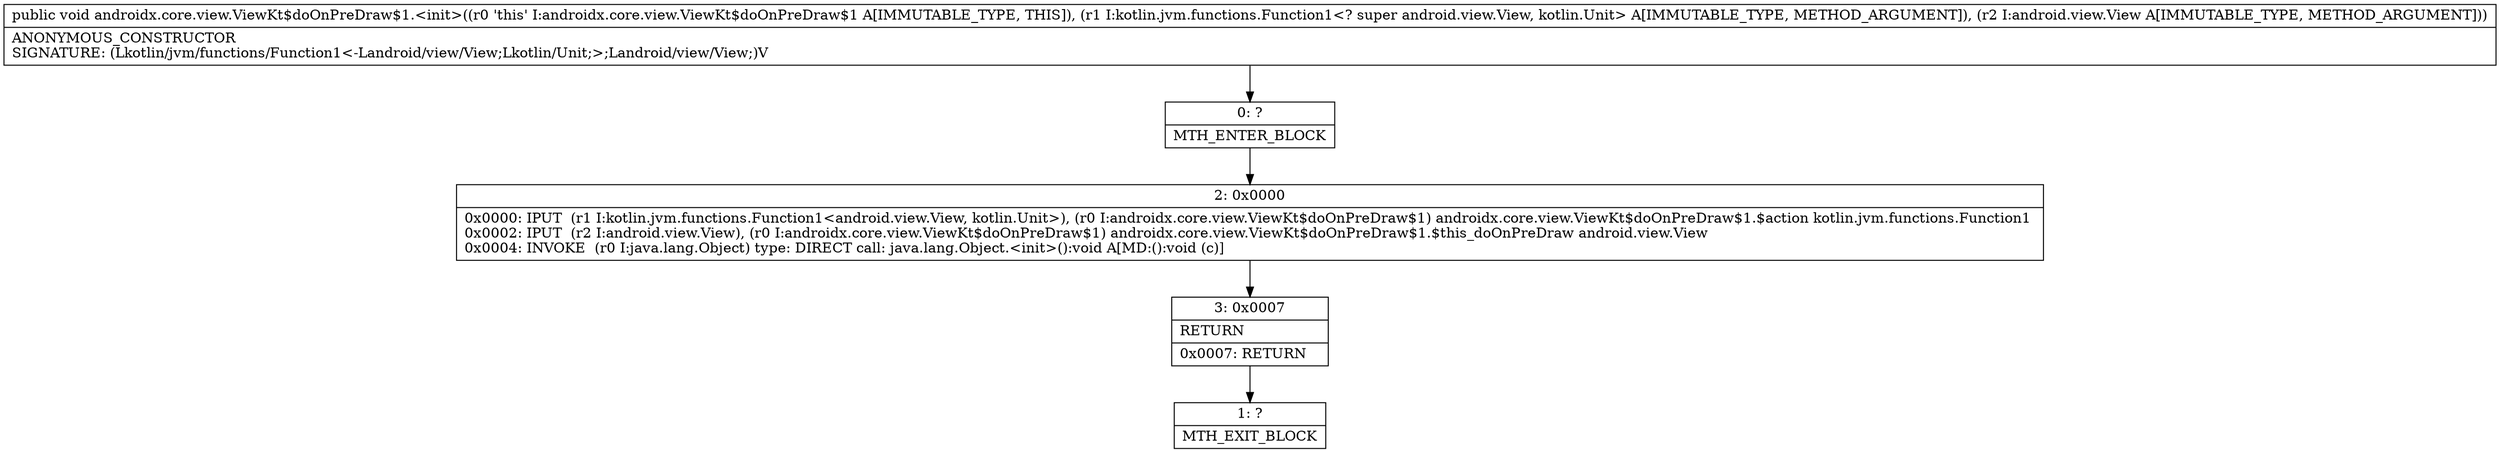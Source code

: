 digraph "CFG forandroidx.core.view.ViewKt$doOnPreDraw$1.\<init\>(Lkotlin\/jvm\/functions\/Function1;Landroid\/view\/View;)V" {
Node_0 [shape=record,label="{0\:\ ?|MTH_ENTER_BLOCK\l}"];
Node_2 [shape=record,label="{2\:\ 0x0000|0x0000: IPUT  (r1 I:kotlin.jvm.functions.Function1\<android.view.View, kotlin.Unit\>), (r0 I:androidx.core.view.ViewKt$doOnPreDraw$1) androidx.core.view.ViewKt$doOnPreDraw$1.$action kotlin.jvm.functions.Function1 \l0x0002: IPUT  (r2 I:android.view.View), (r0 I:androidx.core.view.ViewKt$doOnPreDraw$1) androidx.core.view.ViewKt$doOnPreDraw$1.$this_doOnPreDraw android.view.View \l0x0004: INVOKE  (r0 I:java.lang.Object) type: DIRECT call: java.lang.Object.\<init\>():void A[MD:():void (c)]\l}"];
Node_3 [shape=record,label="{3\:\ 0x0007|RETURN\l|0x0007: RETURN   \l}"];
Node_1 [shape=record,label="{1\:\ ?|MTH_EXIT_BLOCK\l}"];
MethodNode[shape=record,label="{public void androidx.core.view.ViewKt$doOnPreDraw$1.\<init\>((r0 'this' I:androidx.core.view.ViewKt$doOnPreDraw$1 A[IMMUTABLE_TYPE, THIS]), (r1 I:kotlin.jvm.functions.Function1\<? super android.view.View, kotlin.Unit\> A[IMMUTABLE_TYPE, METHOD_ARGUMENT]), (r2 I:android.view.View A[IMMUTABLE_TYPE, METHOD_ARGUMENT]))  | ANONYMOUS_CONSTRUCTOR\lSIGNATURE: (Lkotlin\/jvm\/functions\/Function1\<\-Landroid\/view\/View;Lkotlin\/Unit;\>;Landroid\/view\/View;)V\l}"];
MethodNode -> Node_0;Node_0 -> Node_2;
Node_2 -> Node_3;
Node_3 -> Node_1;
}

